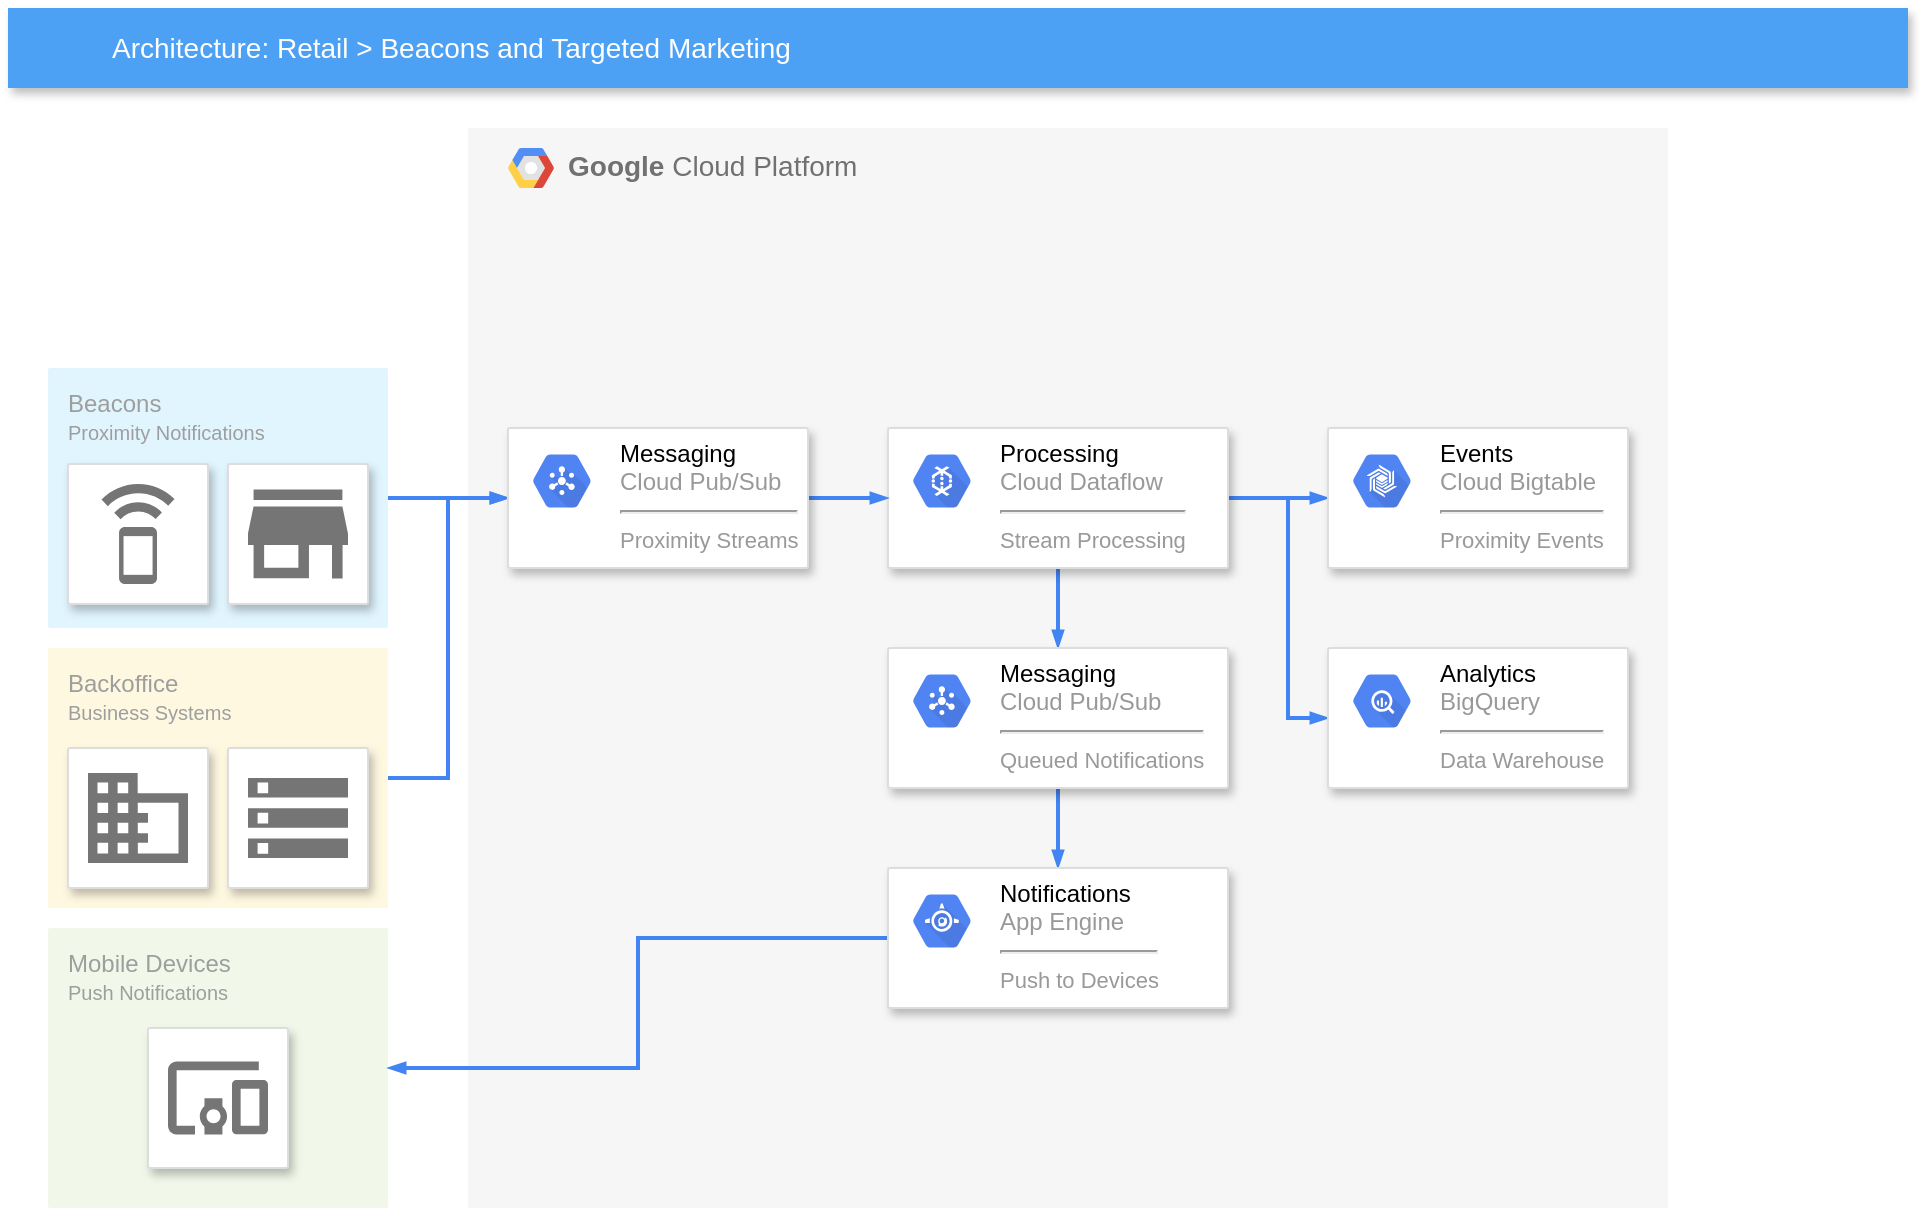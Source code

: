 <mxfile version="14.3.0" type="github" pages="2">
  <diagram id="d1ab7348-05c3-a1e3-ca4d-12c340fd6b49" name="Page-1">
    <mxGraphModel dx="1122" dy="763" grid="1" gridSize="10" guides="1" tooltips="1" connect="1" arrows="1" fold="1" page="1" pageScale="1" pageWidth="1169" pageHeight="827" background="#ffffff" math="0" shadow="0">
      <root>
        <mxCell id="0" />
        <mxCell id="1" parent="0" />
        <mxCell id="2" value="&lt;b&gt;Google &lt;/b&gt;Cloud Platform" style="fillColor=#F6F6F6;strokeColor=none;shadow=0;gradientColor=none;fontSize=14;align=left;spacing=10;fontColor=#717171;9E9E9E;verticalAlign=top;spacingTop=-4;fontStyle=0;spacingLeft=40;html=1;" parent="1" vertex="1">
          <mxGeometry x="340" y="100" width="600" height="540" as="geometry" />
        </mxCell>
        <mxCell id="3" value="" style="shape=mxgraph.gcp2.google_cloud_platform;fillColor=#F6F6F6;strokeColor=none;shadow=0;gradientColor=none;" parent="2" vertex="1">
          <mxGeometry width="23" height="20" relative="1" as="geometry">
            <mxPoint x="20" y="10" as="offset" />
          </mxGeometry>
        </mxCell>
        <mxCell id="9" value="Architecture: Retail &amp;gt; Beacons and Targeted Marketing" style="fillColor=#4DA1F5;strokeColor=none;shadow=1;gradientColor=none;fontSize=14;align=left;spacingLeft=50;fontColor=#ffffff;html=1;" parent="1" vertex="1">
          <mxGeometry x="110" y="40" width="950" height="40" as="geometry" />
        </mxCell>
        <mxCell id="156" style="edgeStyle=orthogonalEdgeStyle;rounded=0;html=1;labelBackgroundColor=none;startFill=1;startSize=4;endArrow=blockThin;endFill=1;endSize=4;jettySize=auto;orthogonalLoop=1;strokeColor=#4284F3;strokeWidth=2;fontSize=12;fontColor=#000000;align=center;dashed=0;" parent="1" source="127" target="146" edge="1">
          <mxGeometry relative="1" as="geometry" />
        </mxCell>
        <mxCell id="127" value="Beacons&lt;br&gt;&lt;font style=&quot;font-size: 10px&quot;&gt;Proximity Notifications&lt;/font&gt;&lt;br&gt;" style="rounded=1;absoluteArcSize=1;arcSize=2;html=1;strokeColor=none;gradientColor=none;shadow=0;dashed=0;fontSize=12;fontColor=#9E9E9E;align=left;verticalAlign=top;spacing=10;spacingTop=-4;fillColor=#E1F5FE;" parent="1" vertex="1">
          <mxGeometry x="130" y="220" width="170" height="130" as="geometry" />
        </mxCell>
        <mxCell id="157" style="edgeStyle=orthogonalEdgeStyle;rounded=0;html=1;labelBackgroundColor=none;startFill=1;startSize=4;endArrow=blockThin;endFill=1;endSize=4;jettySize=auto;orthogonalLoop=1;strokeColor=#4284F3;strokeWidth=2;fontSize=12;fontColor=#000000;align=center;dashed=0;" parent="1" source="128" target="146" edge="1">
          <mxGeometry relative="1" as="geometry">
            <Array as="points">
              <mxPoint x="330" y="425" />
              <mxPoint x="330" y="285" />
            </Array>
          </mxGeometry>
        </mxCell>
        <mxCell id="128" value="Backoffice&lt;br&gt;&lt;font style=&quot;font-size: 10px&quot;&gt;Business Systems&lt;/font&gt;&lt;br&gt;" style="rounded=1;absoluteArcSize=1;arcSize=2;html=1;strokeColor=none;gradientColor=none;shadow=0;dashed=0;fontSize=12;fontColor=#9E9E9E;align=left;verticalAlign=top;spacing=10;spacingTop=-4;fillColor=#FFF8E1;" parent="1" vertex="1">
          <mxGeometry x="130" y="360" width="170" height="130" as="geometry" />
        </mxCell>
        <mxCell id="129" value="Mobile Devices&lt;br&gt;&lt;font style=&quot;font-size: 10px&quot;&gt;Push Notifications&lt;/font&gt;&lt;br&gt;" style="rounded=1;absoluteArcSize=1;arcSize=2;html=1;strokeColor=none;gradientColor=none;shadow=0;dashed=0;fontSize=12;fontColor=#9E9E9E;align=left;verticalAlign=top;spacing=10;spacingTop=-4;fillColor=#F1F8E9;" parent="1" vertex="1">
          <mxGeometry x="130" y="500" width="170" height="140" as="geometry" />
        </mxCell>
        <mxCell id="130" value="" style="strokeColor=#dddddd;fillColor=#ffffff;shadow=1;strokeWidth=1;rounded=1;absoluteArcSize=1;arcSize=2;labelPosition=center;verticalLabelPosition=middle;align=center;verticalAlign=bottom;spacingLeft=0;fontColor=#999999;fontSize=12;whiteSpace=wrap;spacingBottom=2;html=1;" parent="1" vertex="1">
          <mxGeometry x="140" y="268" width="70" height="70" as="geometry" />
        </mxCell>
        <mxCell id="131" value="" style="dashed=0;connectable=0;html=1;fillColor=#757575;strokeColor=none;shape=mxgraph.gcp2.beacon;part=1;" parent="130" vertex="1">
          <mxGeometry x="0.5" width="36.5" height="50" relative="1" as="geometry">
            <mxPoint x="-18.25" y="10" as="offset" />
          </mxGeometry>
        </mxCell>
        <mxCell id="132" value="" style="strokeColor=#dddddd;fillColor=#ffffff;shadow=1;strokeWidth=1;rounded=1;absoluteArcSize=1;arcSize=2;labelPosition=center;verticalLabelPosition=middle;align=center;verticalAlign=bottom;spacingLeft=0;fontColor=#999999;fontSize=12;whiteSpace=wrap;spacingBottom=2;html=1;" parent="1" vertex="1">
          <mxGeometry x="220" y="268" width="70" height="70" as="geometry" />
        </mxCell>
        <mxCell id="133" value="" style="dashed=0;connectable=0;html=1;fillColor=#757575;strokeColor=none;shape=mxgraph.gcp2.retail;part=1;" parent="132" vertex="1">
          <mxGeometry x="0.5" width="50" height="44.5" relative="1" as="geometry">
            <mxPoint x="-25" y="12.75" as="offset" />
          </mxGeometry>
        </mxCell>
        <mxCell id="134" value="" style="strokeColor=#dddddd;fillColor=#ffffff;shadow=1;strokeWidth=1;rounded=1;absoluteArcSize=1;arcSize=2;labelPosition=center;verticalLabelPosition=middle;align=center;verticalAlign=bottom;spacingLeft=0;fontColor=#999999;fontSize=12;whiteSpace=wrap;spacingBottom=2;html=1;" parent="1" vertex="1">
          <mxGeometry x="140" y="410" width="70" height="70" as="geometry" />
        </mxCell>
        <mxCell id="135" value="" style="dashed=0;connectable=0;html=1;fillColor=#757575;strokeColor=none;shape=mxgraph.gcp2.database;part=1;" parent="134" vertex="1">
          <mxGeometry x="0.5" width="50" height="45" relative="1" as="geometry">
            <mxPoint x="-25" y="12.5" as="offset" />
          </mxGeometry>
        </mxCell>
        <mxCell id="136" value="" style="strokeColor=#dddddd;fillColor=#ffffff;shadow=1;strokeWidth=1;rounded=1;absoluteArcSize=1;arcSize=2;labelPosition=center;verticalLabelPosition=middle;align=center;verticalAlign=bottom;spacingLeft=0;fontColor=#999999;fontSize=12;whiteSpace=wrap;spacingBottom=2;html=1;" parent="1" vertex="1">
          <mxGeometry x="220" y="410" width="70" height="70" as="geometry" />
        </mxCell>
        <mxCell id="137" value="" style="dashed=0;connectable=0;html=1;fillColor=#757575;strokeColor=none;shape=mxgraph.gcp2.storage;part=1;" parent="136" vertex="1">
          <mxGeometry x="0.5" width="50" height="40" relative="1" as="geometry">
            <mxPoint x="-25" y="15" as="offset" />
          </mxGeometry>
        </mxCell>
        <mxCell id="138" value="" style="strokeColor=#dddddd;fillColor=#ffffff;shadow=1;strokeWidth=1;rounded=1;absoluteArcSize=1;arcSize=2;labelPosition=center;verticalLabelPosition=middle;align=center;verticalAlign=bottom;spacingLeft=0;fontColor=#999999;fontSize=12;whiteSpace=wrap;spacingBottom=2;html=1;" parent="1" vertex="1">
          <mxGeometry x="180" y="550" width="70" height="70" as="geometry" />
        </mxCell>
        <mxCell id="139" value="" style="dashed=0;connectable=0;html=1;fillColor=#757575;strokeColor=none;shape=mxgraph.gcp2.mobile_devices;part=1;" parent="138" vertex="1">
          <mxGeometry x="0.5" width="50" height="36.5" relative="1" as="geometry">
            <mxPoint x="-25" y="16.75" as="offset" />
          </mxGeometry>
        </mxCell>
        <mxCell id="159" style="edgeStyle=orthogonalEdgeStyle;rounded=0;html=1;labelBackgroundColor=none;startFill=1;startSize=4;endArrow=blockThin;endFill=1;endSize=4;jettySize=auto;orthogonalLoop=1;strokeColor=#4284F3;strokeWidth=2;fontSize=12;fontColor=#000000;align=center;dashed=0;" parent="1" source="142" target="148" edge="1">
          <mxGeometry relative="1" as="geometry" />
        </mxCell>
        <mxCell id="160" style="edgeStyle=orthogonalEdgeStyle;rounded=0;html=1;labelBackgroundColor=none;startFill=1;startSize=4;endArrow=blockThin;endFill=1;endSize=4;jettySize=auto;orthogonalLoop=1;strokeColor=#4284F3;strokeWidth=2;fontSize=12;fontColor=#000000;align=center;dashed=0;" parent="1" source="142" target="152" edge="1">
          <mxGeometry relative="1" as="geometry">
            <Array as="points">
              <mxPoint x="750" y="285" />
              <mxPoint x="750" y="395" />
            </Array>
          </mxGeometry>
        </mxCell>
        <mxCell id="161" style="edgeStyle=orthogonalEdgeStyle;rounded=0;html=1;labelBackgroundColor=none;startFill=1;startSize=4;endArrow=blockThin;endFill=1;endSize=4;jettySize=auto;orthogonalLoop=1;strokeColor=#4284F3;strokeWidth=2;fontSize=12;fontColor=#000000;align=center;dashed=0;" parent="1" source="142" target="150" edge="1">
          <mxGeometry relative="1" as="geometry" />
        </mxCell>
        <mxCell id="142" value="" style="strokeColor=#dddddd;fillColor=#ffffff;shadow=1;strokeWidth=1;rounded=1;absoluteArcSize=1;arcSize=2;fontSize=10;fontColor=#9E9E9E;align=center;html=1;" parent="1" vertex="1">
          <mxGeometry x="550" y="250" width="170" height="70" as="geometry" />
        </mxCell>
        <mxCell id="143" value="&lt;font color=&quot;#000000&quot;&gt;Processing&lt;/font&gt;&lt;br&gt;Cloud Dataflow&lt;hr&gt;&lt;font style=&quot;font-size: 11px&quot;&gt;Stream Processing&lt;/font&gt;" style="dashed=0;connectable=0;html=1;fillColor=#5184F3;strokeColor=none;shape=mxgraph.gcp2.hexIcon;prIcon=cloud_dataflow;part=1;labelPosition=right;verticalLabelPosition=middle;align=left;verticalAlign=top;spacingLeft=5;fontColor=#999999;fontSize=12;spacingTop=-8;" parent="142" vertex="1">
          <mxGeometry width="44" height="39" relative="1" as="geometry">
            <mxPoint x="5" y="7" as="offset" />
          </mxGeometry>
        </mxCell>
        <mxCell id="158" style="edgeStyle=orthogonalEdgeStyle;rounded=0;html=1;labelBackgroundColor=none;startFill=1;startSize=4;endArrow=blockThin;endFill=1;endSize=4;jettySize=auto;orthogonalLoop=1;strokeColor=#4284F3;strokeWidth=2;fontSize=12;fontColor=#000000;align=center;dashed=0;" parent="1" source="146" target="142" edge="1">
          <mxGeometry relative="1" as="geometry" />
        </mxCell>
        <mxCell id="146" value="" style="strokeColor=#dddddd;fillColor=#ffffff;shadow=1;strokeWidth=1;rounded=1;absoluteArcSize=1;arcSize=2;fontSize=10;fontColor=#9E9E9E;align=center;html=1;" parent="1" vertex="1">
          <mxGeometry x="360" y="250" width="150" height="70" as="geometry" />
        </mxCell>
        <mxCell id="147" value="&lt;font color=&quot;#000000&quot;&gt;Messaging&lt;/font&gt;&lt;br&gt;Cloud Pub/Sub&lt;hr&gt;&lt;font style=&quot;font-size: 11px&quot;&gt;Proximity Streams&lt;/font&gt;" style="dashed=0;connectable=0;html=1;fillColor=#5184F3;strokeColor=none;shape=mxgraph.gcp2.hexIcon;prIcon=cloud_pubsub;part=1;labelPosition=right;verticalLabelPosition=middle;align=left;verticalAlign=top;spacingLeft=5;fontColor=#999999;fontSize=12;spacingTop=-8;" parent="146" vertex="1">
          <mxGeometry width="44" height="39" relative="1" as="geometry">
            <mxPoint x="5" y="7" as="offset" />
          </mxGeometry>
        </mxCell>
        <mxCell id="148" value="" style="strokeColor=#dddddd;fillColor=#ffffff;shadow=1;strokeWidth=1;rounded=1;absoluteArcSize=1;arcSize=2;fontSize=10;fontColor=#9E9E9E;align=center;html=1;" parent="1" vertex="1">
          <mxGeometry x="770" y="250" width="150" height="70" as="geometry" />
        </mxCell>
        <mxCell id="149" value="&lt;font color=&quot;#000000&quot;&gt;Events&lt;/font&gt;&lt;br&gt;Cloud Bigtable&lt;hr&gt;&lt;font style=&quot;font-size: 11px&quot;&gt;Proximity Events&lt;/font&gt;" style="dashed=0;connectable=0;html=1;fillColor=#5184F3;strokeColor=none;shape=mxgraph.gcp2.hexIcon;prIcon=cloud_bigtable;part=1;labelPosition=right;verticalLabelPosition=middle;align=left;verticalAlign=top;spacingLeft=5;fontColor=#999999;fontSize=12;spacingTop=-8;" parent="148" vertex="1">
          <mxGeometry width="44" height="39" relative="1" as="geometry">
            <mxPoint x="5" y="7" as="offset" />
          </mxGeometry>
        </mxCell>
        <mxCell id="162" style="edgeStyle=orthogonalEdgeStyle;rounded=0;html=1;labelBackgroundColor=none;startFill=1;startSize=4;endArrow=blockThin;endFill=1;endSize=4;jettySize=auto;orthogonalLoop=1;strokeColor=#4284F3;strokeWidth=2;fontSize=12;fontColor=#000000;align=center;dashed=0;" parent="1" source="150" target="154" edge="1">
          <mxGeometry relative="1" as="geometry" />
        </mxCell>
        <mxCell id="150" value="" style="strokeColor=#dddddd;fillColor=#ffffff;shadow=1;strokeWidth=1;rounded=1;absoluteArcSize=1;arcSize=2;fontSize=10;fontColor=#9E9E9E;align=center;html=1;" parent="1" vertex="1">
          <mxGeometry x="550" y="360" width="170" height="70" as="geometry" />
        </mxCell>
        <mxCell id="151" value="&lt;font color=&quot;#000000&quot;&gt;Messaging&lt;/font&gt;&lt;br&gt;Cloud Pub/Sub&lt;hr&gt;&lt;font style=&quot;font-size: 11px&quot;&gt;Queued Notifications&lt;/font&gt;" style="dashed=0;connectable=0;html=1;fillColor=#5184F3;strokeColor=none;shape=mxgraph.gcp2.hexIcon;prIcon=cloud_pubsub;part=1;labelPosition=right;verticalLabelPosition=middle;align=left;verticalAlign=top;spacingLeft=5;fontColor=#999999;fontSize=12;spacingTop=-8;" parent="150" vertex="1">
          <mxGeometry width="44" height="39" relative="1" as="geometry">
            <mxPoint x="5" y="7" as="offset" />
          </mxGeometry>
        </mxCell>
        <mxCell id="152" value="" style="strokeColor=#dddddd;fillColor=#ffffff;shadow=1;strokeWidth=1;rounded=1;absoluteArcSize=1;arcSize=2;fontSize=10;fontColor=#9E9E9E;align=center;html=1;" parent="1" vertex="1">
          <mxGeometry x="770" y="360" width="150" height="70" as="geometry" />
        </mxCell>
        <mxCell id="153" value="&lt;font color=&quot;#000000&quot;&gt;Analytics&lt;/font&gt;&lt;br&gt;BigQuery&lt;hr&gt;&lt;font style=&quot;font-size: 11px&quot;&gt;Data Warehouse&lt;/font&gt;" style="dashed=0;connectable=0;html=1;fillColor=#5184F3;strokeColor=none;shape=mxgraph.gcp2.hexIcon;prIcon=bigquery;part=1;labelPosition=right;verticalLabelPosition=middle;align=left;verticalAlign=top;spacingLeft=5;fontColor=#999999;fontSize=12;spacingTop=-8;" parent="152" vertex="1">
          <mxGeometry width="44" height="39" relative="1" as="geometry">
            <mxPoint x="5" y="7" as="offset" />
          </mxGeometry>
        </mxCell>
        <mxCell id="163" style="edgeStyle=orthogonalEdgeStyle;rounded=0;html=1;labelBackgroundColor=none;startFill=1;startSize=4;endArrow=blockThin;endFill=1;endSize=4;jettySize=auto;orthogonalLoop=1;strokeColor=#4284F3;strokeWidth=2;fontSize=12;fontColor=#000000;align=center;dashed=0;" parent="1" source="154" target="129" edge="1">
          <mxGeometry relative="1" as="geometry" />
        </mxCell>
        <mxCell id="154" value="" style="strokeColor=#dddddd;fillColor=#ffffff;shadow=1;strokeWidth=1;rounded=1;absoluteArcSize=1;arcSize=2;fontSize=10;fontColor=#9E9E9E;align=center;html=1;" parent="1" vertex="1">
          <mxGeometry x="550" y="470" width="170" height="70" as="geometry" />
        </mxCell>
        <mxCell id="155" value="&lt;font color=&quot;#000000&quot;&gt;Notifications&lt;/font&gt;&lt;br&gt;App Engine&lt;hr&gt;&lt;font style=&quot;font-size: 11px&quot;&gt;Push to Devices&lt;/font&gt;" style="dashed=0;connectable=0;html=1;fillColor=#5184F3;strokeColor=none;shape=mxgraph.gcp2.hexIcon;prIcon=app_engine;part=1;labelPosition=right;verticalLabelPosition=middle;align=left;verticalAlign=top;spacingLeft=5;fontColor=#999999;fontSize=12;spacingTop=-8;" parent="154" vertex="1">
          <mxGeometry width="44" height="39" relative="1" as="geometry">
            <mxPoint x="5" y="7" as="offset" />
          </mxGeometry>
        </mxCell>
      </root>
    </mxGraphModel>
  </diagram>
  <diagram id="iHu4Xxs7cBfBsBqKezAi" name="Page-2">
    <mxGraphModel dx="1949" dy="763" grid="1" gridSize="10" guides="1" tooltips="1" connect="1" arrows="1" fold="1" page="1" pageScale="1" pageWidth="827" pageHeight="1169" math="0" shadow="0">
      <root>
        <mxCell id="qnX381IK_lm48c5qhEtr-0" />
        <mxCell id="qnX381IK_lm48c5qhEtr-1" parent="qnX381IK_lm48c5qhEtr-0" />
        <mxCell id="vTUgVoT9Ya5mvj3d66DS-5" value="" style="whiteSpace=wrap;html=1;fillColor=none;" vertex="1" parent="qnX381IK_lm48c5qhEtr-1">
          <mxGeometry x="61" y="150" width="100" height="200" as="geometry" />
        </mxCell>
        <mxCell id="vTUgVoT9Ya5mvj3d66DS-2" value="" style="aspect=fixed;pointerEvents=1;shadow=0;dashed=0;html=1;strokeColor=none;labelPosition=center;verticalLabelPosition=bottom;verticalAlign=top;align=center;fillColor=#00188D;shape=mxgraph.azure.mobile" vertex="1" parent="qnX381IK_lm48c5qhEtr-1">
          <mxGeometry x="93" y="170" width="35" height="50" as="geometry" />
        </mxCell>
        <mxCell id="vTUgVoT9Ya5mvj3d66DS-3" value="" style="aspect=fixed;pointerEvents=1;shadow=0;dashed=0;html=1;strokeColor=none;labelPosition=center;verticalLabelPosition=bottom;verticalAlign=top;align=center;fillColor=#00188D;shape=mxgraph.azure.laptop" vertex="1" parent="qnX381IK_lm48c5qhEtr-1">
          <mxGeometry x="86" y="245" width="50" height="30" as="geometry" />
        </mxCell>
        <mxCell id="vTUgVoT9Ya5mvj3d66DS-4" value="" style="aspect=fixed;pointerEvents=1;shadow=0;dashed=0;html=1;strokeColor=none;labelPosition=center;verticalLabelPosition=bottom;verticalAlign=top;align=center;fillColor=#00188D;shape=mxgraph.mscae.enterprise.application" vertex="1" parent="qnX381IK_lm48c5qhEtr-1">
          <mxGeometry x="85.5" y="299" width="50" height="34" as="geometry" />
        </mxCell>
        <mxCell id="vTUgVoT9Ya5mvj3d66DS-11" style="edgeStyle=orthogonalEdgeStyle;rounded=0;orthogonalLoop=1;jettySize=auto;html=1;" edge="1" parent="qnX381IK_lm48c5qhEtr-1" source="vTUgVoT9Ya5mvj3d66DS-5" target="vTUgVoT9Ya5mvj3d66DS-7">
          <mxGeometry relative="1" as="geometry" />
        </mxCell>
        <mxCell id="vTUgVoT9Ya5mvj3d66DS-6" value="Region : UK" style="text;html=1;resizable=0;autosize=1;align=center;verticalAlign=middle;points=[];fillColor=none;strokeColor=none;rounded=0;" vertex="1" parent="qnX381IK_lm48c5qhEtr-1">
          <mxGeometry x="70.5" y="130" width="80" height="20" as="geometry" />
        </mxCell>
        <mxCell id="vTUgVoT9Ya5mvj3d66DS-12" style="edgeStyle=orthogonalEdgeStyle;rounded=0;orthogonalLoop=1;jettySize=auto;html=1;entryX=-0.035;entryY=0.46;entryDx=0;entryDy=0;entryPerimeter=0;" edge="1" parent="qnX381IK_lm48c5qhEtr-1" source="vTUgVoT9Ya5mvj3d66DS-7" target="vTUgVoT9Ya5mvj3d66DS-8">
          <mxGeometry relative="1" as="geometry" />
        </mxCell>
        <mxCell id="vTUgVoT9Ya5mvj3d66DS-7" value="Data Ingestion&lt;br&gt;&lt;br&gt;&lt;br&gt;" style="whiteSpace=wrap;html=1;fillColor=none;" vertex="1" parent="qnX381IK_lm48c5qhEtr-1">
          <mxGeometry x="260" y="210" width="150" height="100" as="geometry" />
        </mxCell>
        <mxCell id="vTUgVoT9Ya5mvj3d66DS-8" value="Data Analytics&lt;br&gt;&lt;br&gt;&lt;br&gt;&lt;br&gt;" style="whiteSpace=wrap;html=1;fillColor=none;" vertex="1" parent="qnX381IK_lm48c5qhEtr-1">
          <mxGeometry x="490" y="210" width="170" height="100" as="geometry" />
        </mxCell>
        <mxCell id="vTUgVoT9Ya5mvj3d66DS-9" value="&lt;span style=&quot;color: rgba(0 , 0 , 0 , 0) ; font-family: monospace ; font-size: 0px ; background-color: rgb(248 , 249 , 250)&quot;&gt;%3CmxGraphModel%3E%3Croot%3E%3CmxCell%20id%3D%220%22%2F%3E%3CmxCell%20id%3D%221%22%20parent%3D%220%22%2F%3E%3CmxCell%20id%3D%222%22%20value%3D%22%22%20style%3D%22whiteSpace%3Dwrap%3Bhtml%3D1%3B%22%20vertex%3D%221%22%20parent%3D%221%22%3E%3CmxGeometry%20x%3D%22100.5%22%20y%3D%22425%22%20width%3D%22100%22%20height%3D%2275%22%20as%3D%22geometry%22%2F%3E%3C%2FmxCell%3E%3C%2Froot%3E%3C%2FmxGraphModel%3E&lt;/span&gt;" style="aspect=fixed;html=1;points=[];align=center;image;fontSize=12;image=img/lib/mscae/Databricks.svg;fillColor=none;" vertex="1" parent="qnX381IK_lm48c5qhEtr-1">
          <mxGeometry x="550" y="251" width="50" height="48" as="geometry" />
        </mxCell>
        <mxCell id="vTUgVoT9Ya5mvj3d66DS-10" value="" style="aspect=fixed;html=1;points=[];align=center;image;fontSize=12;image=img/lib/mscae/API_Management.svg;fillColor=none;" vertex="1" parent="qnX381IK_lm48c5qhEtr-1">
          <mxGeometry x="310" y="260" width="50" height="42" as="geometry" />
        </mxCell>
        <mxCell id="vTUgVoT9Ya5mvj3d66DS-38" style="edgeStyle=orthogonalEdgeStyle;rounded=0;orthogonalLoop=1;jettySize=auto;html=1;dashed=1;strokeColor=#0066CC;" edge="1" parent="qnX381IK_lm48c5qhEtr-1" source="vTUgVoT9Ya5mvj3d66DS-13">
          <mxGeometry relative="1" as="geometry">
            <mxPoint x="190" y="250" as="targetPoint" />
          </mxGeometry>
        </mxCell>
        <mxCell id="vTUgVoT9Ya5mvj3d66DS-13" value="HTTPS : GET www.mydomain.com/[region]?value=[a-string-value]" style="text;html=1;resizable=0;autosize=1;align=center;verticalAlign=middle;points=[];fillColor=none;strokeColor=none;rounded=0;" vertex="1" parent="qnX381IK_lm48c5qhEtr-1">
          <mxGeometry x="175.5" y="100" width="370" height="20" as="geometry" />
        </mxCell>
        <mxCell id="vTUgVoT9Ya5mvj3d66DS-14" value="" style="whiteSpace=wrap;html=1;" vertex="1" parent="qnX381IK_lm48c5qhEtr-1">
          <mxGeometry x="60.5" y="385" width="100" height="75" as="geometry" />
        </mxCell>
        <mxCell id="vTUgVoT9Ya5mvj3d66DS-18" value="Region : N" style="text;html=1;resizable=0;autosize=1;align=center;verticalAlign=middle;points=[];fillColor=none;strokeColor=none;rounded=0;" vertex="1" parent="qnX381IK_lm48c5qhEtr-1">
          <mxGeometry x="75" y="365" width="70" height="20" as="geometry" />
        </mxCell>
        <mxCell id="vTUgVoT9Ya5mvj3d66DS-24" style="edgeStyle=orthogonalEdgeStyle;rounded=0;orthogonalLoop=1;jettySize=auto;html=1;exitX=0.5;exitY=1;exitDx=0;exitDy=0;" edge="1" parent="qnX381IK_lm48c5qhEtr-1" source="vTUgVoT9Ya5mvj3d66DS-14" target="vTUgVoT9Ya5mvj3d66DS-14">
          <mxGeometry relative="1" as="geometry" />
        </mxCell>
        <mxCell id="vTUgVoT9Ya5mvj3d66DS-29" value="" style="whiteSpace=wrap;html=1;" vertex="1" parent="qnX381IK_lm48c5qhEtr-1">
          <mxGeometry x="70.5" y="395" width="100" height="75" as="geometry" />
        </mxCell>
        <mxCell id="vTUgVoT9Ya5mvj3d66DS-30" value="" style="whiteSpace=wrap;html=1;" vertex="1" parent="qnX381IK_lm48c5qhEtr-1">
          <mxGeometry x="80.5" y="405" width="100" height="75" as="geometry" />
        </mxCell>
        <mxCell id="vTUgVoT9Ya5mvj3d66DS-31" value="" style="whiteSpace=wrap;html=1;" vertex="1" parent="qnX381IK_lm48c5qhEtr-1">
          <mxGeometry x="90.5" y="415" width="100" height="75" as="geometry" />
        </mxCell>
        <mxCell id="vTUgVoT9Ya5mvj3d66DS-33" style="edgeStyle=orthogonalEdgeStyle;rounded=0;orthogonalLoop=1;jettySize=auto;html=1;entryX=0.5;entryY=1;entryDx=0;entryDy=0;" edge="1" parent="qnX381IK_lm48c5qhEtr-1" source="vTUgVoT9Ya5mvj3d66DS-32" target="vTUgVoT9Ya5mvj3d66DS-8">
          <mxGeometry relative="1" as="geometry" />
        </mxCell>
        <mxCell id="vTUgVoT9Ya5mvj3d66DS-32" value="" style="whiteSpace=wrap;html=1;" vertex="1" parent="qnX381IK_lm48c5qhEtr-1">
          <mxGeometry x="100.5" y="425" width="100" height="75" as="geometry" />
        </mxCell>
        <mxCell id="vTUgVoT9Ya5mvj3d66DS-40" value="1 - Extract Data&lt;br&gt;2 - Aggregate Data" style="text;html=1;resizable=0;autosize=1;align=left;verticalAlign=middle;points=[];fillColor=none;strokeColor=none;rounded=0;" vertex="1" parent="qnX381IK_lm48c5qhEtr-1">
          <mxGeometry x="300.5" y="320" width="120" height="30" as="geometry" />
        </mxCell>
        <mxCell id="vTUgVoT9Ya5mvj3d66DS-44" style="edgeStyle=orthogonalEdgeStyle;rounded=0;orthogonalLoop=1;jettySize=auto;html=1;entryX=0;entryY=0.5;entryDx=0;entryDy=0;dashed=1;strokeColor=#0066CC;" edge="1" parent="qnX381IK_lm48c5qhEtr-1" source="vTUgVoT9Ya5mvj3d66DS-41" target="vTUgVoT9Ya5mvj3d66DS-43">
          <mxGeometry relative="1" as="geometry" />
        </mxCell>
        <mxCell id="vTUgVoT9Ya5mvj3d66DS-41" value="Hosting for the HTTP GET" style="whiteSpace=wrap;html=1;" vertex="1" parent="qnX381IK_lm48c5qhEtr-1">
          <mxGeometry x="210" y="640" width="100" height="75" as="geometry" />
        </mxCell>
        <mxCell id="vTUgVoT9Ya5mvj3d66DS-42" value="&lt;span style=&quot;color: rgba(0 , 0 , 0 , 0) ; font-family: monospace ; font-size: 0px ; background-color: rgb(248 , 249 , 250)&quot;&gt;%3CmxGraphModel%3E%3Croot%3E%3CmxCell%20id%3D%220%22%2F%3E%3CmxCell%20id%3D%221%22%20parent%3D%220%22%2F%3E%3CmxCell%20id%3D%222%22%20value%3D%22%22%20style%3D%22whiteSpace%3Dwrap%3Bhtml%3D1%3B%22%20vertex%3D%221%22%20parent%3D%221%22%3E%3CmxGeometry%20x%3D%22100.5%22%20y%3D%22425%22%20width%3D%22100%22%20height%3D%2275%22%20as%3D%22geometry%22%2F%3E%3C%2FmxCell%3E%3C%2Froot%3E%3C%2FmxGraphModel%3E&lt;/span&gt;" style="aspect=fixed;html=1;points=[];align=center;image;fontSize=12;image=img/lib/mscae/Databricks.svg;fillColor=none;" vertex="1" parent="qnX381IK_lm48c5qhEtr-1">
          <mxGeometry x="560" y="630" width="50" height="48" as="geometry" />
        </mxCell>
        <mxCell id="vTUgVoT9Ya5mvj3d66DS-45" style="edgeStyle=orthogonalEdgeStyle;rounded=0;orthogonalLoop=1;jettySize=auto;html=1;dashed=1;strokeColor=#0066CC;" edge="1" parent="qnX381IK_lm48c5qhEtr-1" source="vTUgVoT9Ya5mvj3d66DS-43" target="vTUgVoT9Ya5mvj3d66DS-42">
          <mxGeometry relative="1" as="geometry" />
        </mxCell>
        <mxCell id="vTUgVoT9Ya5mvj3d66DS-43" value="Event Hub + Stream Analytics" style="whiteSpace=wrap;html=1;" vertex="1" parent="qnX381IK_lm48c5qhEtr-1">
          <mxGeometry x="374" y="640" width="100" height="75" as="geometry" />
        </mxCell>
        <mxCell id="vTUgVoT9Ya5mvj3d66DS-46" value="" style="whiteSpace=wrap;html=1;fillColor=none;" vertex="1" parent="qnX381IK_lm48c5qhEtr-1">
          <mxGeometry x="10.5" y="564" width="100" height="200" as="geometry" />
        </mxCell>
        <mxCell id="vTUgVoT9Ya5mvj3d66DS-47" value="" style="aspect=fixed;pointerEvents=1;shadow=0;dashed=0;html=1;strokeColor=none;labelPosition=center;verticalLabelPosition=bottom;verticalAlign=top;align=center;fillColor=#00188D;shape=mxgraph.azure.mobile" vertex="1" parent="qnX381IK_lm48c5qhEtr-1">
          <mxGeometry x="42.5" y="584" width="35" height="50" as="geometry" />
        </mxCell>
        <mxCell id="vTUgVoT9Ya5mvj3d66DS-48" value="" style="aspect=fixed;pointerEvents=1;shadow=0;dashed=0;html=1;strokeColor=none;labelPosition=center;verticalLabelPosition=bottom;verticalAlign=top;align=center;fillColor=#00188D;shape=mxgraph.azure.laptop" vertex="1" parent="qnX381IK_lm48c5qhEtr-1">
          <mxGeometry x="35.5" y="659" width="50" height="30" as="geometry" />
        </mxCell>
        <mxCell id="vTUgVoT9Ya5mvj3d66DS-49" value="" style="aspect=fixed;pointerEvents=1;shadow=0;dashed=0;html=1;strokeColor=none;labelPosition=center;verticalLabelPosition=bottom;verticalAlign=top;align=center;fillColor=#00188D;shape=mxgraph.mscae.enterprise.application" vertex="1" parent="qnX381IK_lm48c5qhEtr-1">
          <mxGeometry x="35" y="713" width="50" height="34" as="geometry" />
        </mxCell>
        <mxCell id="vTUgVoT9Ya5mvj3d66DS-50" style="edgeStyle=orthogonalEdgeStyle;rounded=0;orthogonalLoop=1;jettySize=auto;html=1;" edge="1" parent="qnX381IK_lm48c5qhEtr-1" source="vTUgVoT9Ya5mvj3d66DS-46">
          <mxGeometry relative="1" as="geometry">
            <mxPoint x="209.5" y="674" as="targetPoint" />
          </mxGeometry>
        </mxCell>
        <mxCell id="vTUgVoT9Ya5mvj3d66DS-51" value="Region : UK" style="text;html=1;resizable=0;autosize=1;align=center;verticalAlign=middle;points=[];fillColor=none;strokeColor=none;rounded=0;" vertex="1" parent="qnX381IK_lm48c5qhEtr-1">
          <mxGeometry x="20" y="544" width="80" height="20" as="geometry" />
        </mxCell>
        <mxCell id="vTUgVoT9Ya5mvj3d66DS-52" value="SDK" style="whiteSpace=wrap;html=1;" vertex="1" parent="qnX381IK_lm48c5qhEtr-1">
          <mxGeometry x="70.5" y="597.5" width="39.5" height="23" as="geometry" />
        </mxCell>
        <mxCell id="vTUgVoT9Ya5mvj3d66DS-53" value="SDK" style="whiteSpace=wrap;html=1;" vertex="1" parent="qnX381IK_lm48c5qhEtr-1">
          <mxGeometry x="61" y="666" width="39.5" height="23" as="geometry" />
        </mxCell>
        <mxCell id="vTUgVoT9Ya5mvj3d66DS-54" value="SDK" style="whiteSpace=wrap;html=1;" vertex="1" parent="qnX381IK_lm48c5qhEtr-1">
          <mxGeometry x="61" y="730" width="39.5" height="23" as="geometry" />
        </mxCell>
        <mxCell id="vTUgVoT9Ya5mvj3d66DS-55" value="HTTPS : GET www.mydomain.com/[region]?value=[a-string-value]" style="text;html=1;resizable=0;autosize=1;align=center;verticalAlign=middle;points=[];fillColor=none;strokeColor=none;rounded=0;" vertex="1" parent="qnX381IK_lm48c5qhEtr-1">
          <mxGeometry x="115" y="597.5" width="370" height="20" as="geometry" />
        </mxCell>
        <mxCell id="vTUgVoT9Ya5mvj3d66DS-56" style="edgeStyle=orthogonalEdgeStyle;rounded=0;orthogonalLoop=1;jettySize=auto;html=1;entryX=0;entryY=0.5;entryDx=0;entryDy=0;dashed=1;strokeColor=#0066CC;" edge="1" parent="qnX381IK_lm48c5qhEtr-1" target="vTUgVoT9Ya5mvj3d66DS-60">
          <mxGeometry relative="1" as="geometry">
            <mxPoint x="400" y="953.5" as="sourcePoint" />
          </mxGeometry>
        </mxCell>
        <mxCell id="vTUgVoT9Ya5mvj3d66DS-57" value="Azure Function" style="whiteSpace=wrap;html=1;" vertex="1" parent="qnX381IK_lm48c5qhEtr-1">
          <mxGeometry x="210" y="906" width="100" height="75" as="geometry" />
        </mxCell>
        <mxCell id="vTUgVoT9Ya5mvj3d66DS-58" value="&lt;span style=&quot;color: rgba(0 , 0 , 0 , 0) ; font-family: monospace ; font-size: 0px ; background-color: rgb(248 , 249 , 250)&quot;&gt;%3CmxGraphModel%3E%3Croot%3E%3CmxCell%20id%3D%220%22%2F%3E%3CmxCell%20id%3D%221%22%20parent%3D%220%22%2F%3E%3CmxCell%20id%3D%222%22%20value%3D%22%22%20style%3D%22whiteSpace%3Dwrap%3Bhtml%3D1%3B%22%20vertex%3D%221%22%20parent%3D%221%22%3E%3CmxGeometry%20x%3D%22100.5%22%20y%3D%22425%22%20width%3D%22100%22%20height%3D%2275%22%20as%3D%22geometry%22%2F%3E%3C%2FmxCell%3E%3C%2Froot%3E%3C%2FmxGraphModel%3E&lt;/span&gt;" style="aspect=fixed;html=1;points=[];align=center;image;fontSize=12;image=img/lib/mscae/Databricks.svg;fillColor=none;" vertex="1" parent="qnX381IK_lm48c5qhEtr-1">
          <mxGeometry x="650" y="906" width="50" height="48" as="geometry" />
        </mxCell>
        <mxCell id="vTUgVoT9Ya5mvj3d66DS-59" style="edgeStyle=orthogonalEdgeStyle;rounded=0;orthogonalLoop=1;jettySize=auto;html=1;dashed=1;strokeColor=#0066CC;" edge="1" parent="qnX381IK_lm48c5qhEtr-1" source="vTUgVoT9Ya5mvj3d66DS-60" target="vTUgVoT9Ya5mvj3d66DS-58">
          <mxGeometry relative="1" as="geometry" />
        </mxCell>
        <mxCell id="vTUgVoT9Ya5mvj3d66DS-60" value="Event Hub + Stream Analytics" style="whiteSpace=wrap;html=1;" vertex="1" parent="qnX381IK_lm48c5qhEtr-1">
          <mxGeometry x="464" y="916" width="100" height="75" as="geometry" />
        </mxCell>
        <mxCell id="vTUgVoT9Ya5mvj3d66DS-61" value="" style="whiteSpace=wrap;html=1;fillColor=none;" vertex="1" parent="qnX381IK_lm48c5qhEtr-1">
          <mxGeometry x="-138" y="821" width="100" height="200" as="geometry" />
        </mxCell>
        <mxCell id="vTUgVoT9Ya5mvj3d66DS-62" value="" style="aspect=fixed;pointerEvents=1;shadow=0;dashed=0;html=1;strokeColor=none;labelPosition=center;verticalLabelPosition=bottom;verticalAlign=top;align=center;fillColor=#00188D;shape=mxgraph.azure.mobile" vertex="1" parent="qnX381IK_lm48c5qhEtr-1">
          <mxGeometry x="-106" y="841" width="35" height="50" as="geometry" />
        </mxCell>
        <mxCell id="vTUgVoT9Ya5mvj3d66DS-63" value="" style="aspect=fixed;pointerEvents=1;shadow=0;dashed=0;html=1;strokeColor=none;labelPosition=center;verticalLabelPosition=bottom;verticalAlign=top;align=center;fillColor=#00188D;shape=mxgraph.azure.laptop" vertex="1" parent="qnX381IK_lm48c5qhEtr-1">
          <mxGeometry x="-113" y="916" width="50" height="30" as="geometry" />
        </mxCell>
        <mxCell id="vTUgVoT9Ya5mvj3d66DS-64" value="" style="aspect=fixed;pointerEvents=1;shadow=0;dashed=0;html=1;strokeColor=none;labelPosition=center;verticalLabelPosition=bottom;verticalAlign=top;align=center;fillColor=#00188D;shape=mxgraph.mscae.enterprise.application" vertex="1" parent="qnX381IK_lm48c5qhEtr-1">
          <mxGeometry x="-113.5" y="970" width="50" height="34" as="geometry" />
        </mxCell>
        <mxCell id="vTUgVoT9Ya5mvj3d66DS-65" style="edgeStyle=orthogonalEdgeStyle;rounded=0;orthogonalLoop=1;jettySize=auto;html=1;" edge="1" parent="qnX381IK_lm48c5qhEtr-1" source="vTUgVoT9Ya5mvj3d66DS-61">
          <mxGeometry relative="1" as="geometry">
            <mxPoint x="61" y="931" as="targetPoint" />
          </mxGeometry>
        </mxCell>
        <mxCell id="vTUgVoT9Ya5mvj3d66DS-66" value="Region : UK" style="text;html=1;resizable=0;autosize=1;align=center;verticalAlign=middle;points=[];fillColor=none;strokeColor=none;rounded=0;" vertex="1" parent="qnX381IK_lm48c5qhEtr-1">
          <mxGeometry x="-128.5" y="801" width="80" height="20" as="geometry" />
        </mxCell>
        <mxCell id="vTUgVoT9Ya5mvj3d66DS-67" value="SDK" style="whiteSpace=wrap;html=1;" vertex="1" parent="qnX381IK_lm48c5qhEtr-1">
          <mxGeometry x="-78" y="854.5" width="39.5" height="23" as="geometry" />
        </mxCell>
        <mxCell id="vTUgVoT9Ya5mvj3d66DS-68" value="SDK" style="whiteSpace=wrap;html=1;" vertex="1" parent="qnX381IK_lm48c5qhEtr-1">
          <mxGeometry x="-87.5" y="923" width="39.5" height="23" as="geometry" />
        </mxCell>
        <mxCell id="vTUgVoT9Ya5mvj3d66DS-69" value="SDK" style="whiteSpace=wrap;html=1;" vertex="1" parent="qnX381IK_lm48c5qhEtr-1">
          <mxGeometry x="-87.5" y="987" width="39.5" height="23" as="geometry" />
        </mxCell>
        <mxCell id="vTUgVoT9Ya5mvj3d66DS-70" value="HTTPS : GET www.mydomain.com/[region]?value=[a-string-value]" style="text;html=1;resizable=0;autosize=1;align=center;verticalAlign=middle;points=[];fillColor=none;strokeColor=none;rounded=0;" vertex="1" parent="qnX381IK_lm48c5qhEtr-1">
          <mxGeometry x="5" y="841" width="370" height="20" as="geometry" />
        </mxCell>
        <mxCell id="vTUgVoT9Ya5mvj3d66DS-71" value="Azure Function" style="whiteSpace=wrap;html=1;" vertex="1" parent="qnX381IK_lm48c5qhEtr-1">
          <mxGeometry x="220" y="916" width="100" height="75" as="geometry" />
        </mxCell>
        <mxCell id="vTUgVoT9Ya5mvj3d66DS-72" value="Azure Function" style="whiteSpace=wrap;html=1;" vertex="1" parent="qnX381IK_lm48c5qhEtr-1">
          <mxGeometry x="230" y="926" width="100" height="75" as="geometry" />
        </mxCell>
        <mxCell id="vTUgVoT9Ya5mvj3d66DS-73" value="Azure Function" style="whiteSpace=wrap;html=1;" vertex="1" parent="qnX381IK_lm48c5qhEtr-1">
          <mxGeometry x="240" y="936" width="100" height="75" as="geometry" />
        </mxCell>
        <mxCell id="vTUgVoT9Ya5mvj3d66DS-74" value="Azure Function" style="whiteSpace=wrap;html=1;" vertex="1" parent="qnX381IK_lm48c5qhEtr-1">
          <mxGeometry x="250" y="946" width="100" height="75" as="geometry" />
        </mxCell>
        <mxCell id="vTUgVoT9Ya5mvj3d66DS-75" value="Azure Function" style="whiteSpace=wrap;html=1;" vertex="1" parent="qnX381IK_lm48c5qhEtr-1">
          <mxGeometry x="260" y="956" width="100" height="75" as="geometry" />
        </mxCell>
        <mxCell id="vTUgVoT9Ya5mvj3d66DS-76" value="Azure Function" style="whiteSpace=wrap;html=1;" vertex="1" parent="qnX381IK_lm48c5qhEtr-1">
          <mxGeometry x="270" y="966" width="100" height="75" as="geometry" />
        </mxCell>
        <mxCell id="vTUgVoT9Ya5mvj3d66DS-78" style="edgeStyle=orthogonalEdgeStyle;rounded=0;orthogonalLoop=1;jettySize=auto;html=1;entryX=0;entryY=0.5;entryDx=0;entryDy=0;dashed=1;strokeColor=#0066CC;" edge="1" parent="qnX381IK_lm48c5qhEtr-1" source="vTUgVoT9Ya5mvj3d66DS-77" target="vTUgVoT9Ya5mvj3d66DS-57">
          <mxGeometry relative="1" as="geometry" />
        </mxCell>
        <mxCell id="vTUgVoT9Ya5mvj3d66DS-77" value="Azure FrontDoor" style="whiteSpace=wrap;html=1;" vertex="1" parent="qnX381IK_lm48c5qhEtr-1">
          <mxGeometry x="61" y="897" width="100" height="75" as="geometry" />
        </mxCell>
        <mxCell id="vTUgVoT9Ya5mvj3d66DS-87" value="" style="whiteSpace=wrap;html=1;fillColor=none;" vertex="1" parent="qnX381IK_lm48c5qhEtr-1">
          <mxGeometry x="190.5" y="881" width="209.5" height="189" as="geometry" />
        </mxCell>
        <mxCell id="vTUgVoT9Ya5mvj3d66DS-88" value="ASOS: 1000 rq/s" style="text;html=1;resizable=0;autosize=1;align=center;verticalAlign=middle;points=[];fillColor=none;strokeColor=none;rounded=0;" vertex="1" parent="qnX381IK_lm48c5qhEtr-1">
          <mxGeometry x="52" y="1140" width="110" height="20" as="geometry" />
        </mxCell>
      </root>
    </mxGraphModel>
  </diagram>
</mxfile>
